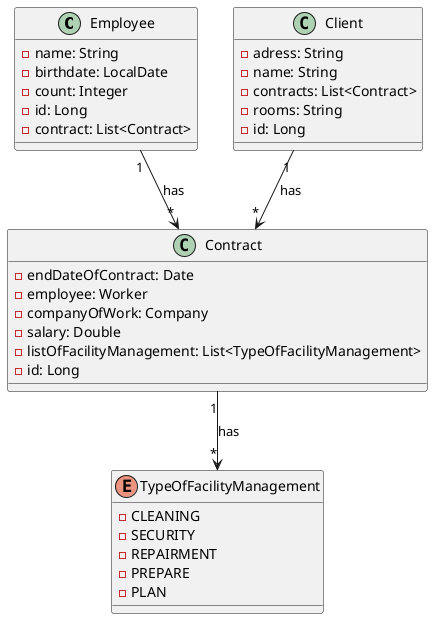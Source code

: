 @startuml

class Employee{
    -name: String
    -birthdate: LocalDate
    -count: Integer
    -id: Long
    -contract: List<Contract>
}

class Client{
    -adress: String
    -name: String
    -contracts: List<Contract>
    -rooms: String
    -id: Long
}

Enum TypeOfFacilityManagement{
    -CLEANING
    -SECURITY
    -REPAIRMENT
    -PREPARE
    -PLAN
}

class Contract{
    -endDateOfContract: Date
    -employee: Worker
    -companyOfWork: Company
    -salary: Double
    -listOfFacilityManagement: List<TypeOfFacilityManagement>
    -id: Long
}


Employee "1" --> "*" Contract : has
Client "1" --> "*" Contract : has
Contract "1" --> "*" TypeOfFacilityManagement : has


@enduml